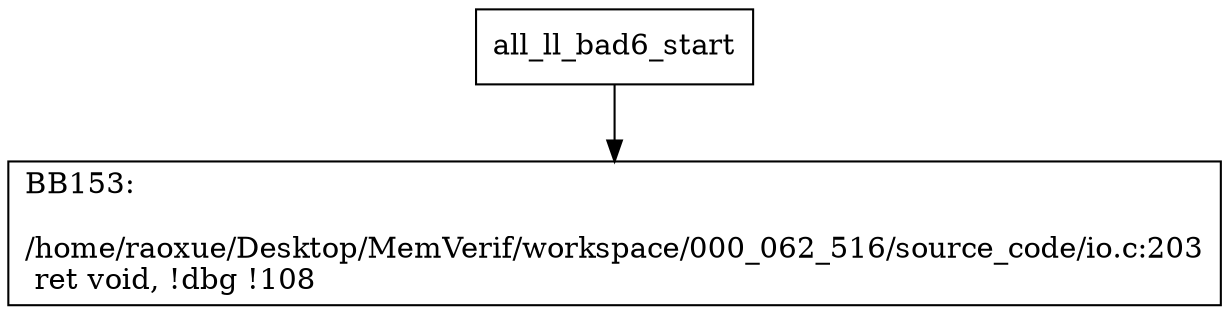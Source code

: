 digraph "CFG for'all_ll_bad6' function" {
	BBall_ll_bad6_start[shape=record,label="{all_ll_bad6_start}"];
	BBall_ll_bad6_start-> all_ll_bad6BB153;
	all_ll_bad6BB153 [shape=record, label="{BB153:\l\l/home/raoxue/Desktop/MemVerif/workspace/000_062_516/source_code/io.c:203\l
  ret void, !dbg !108\l
}"];
}
